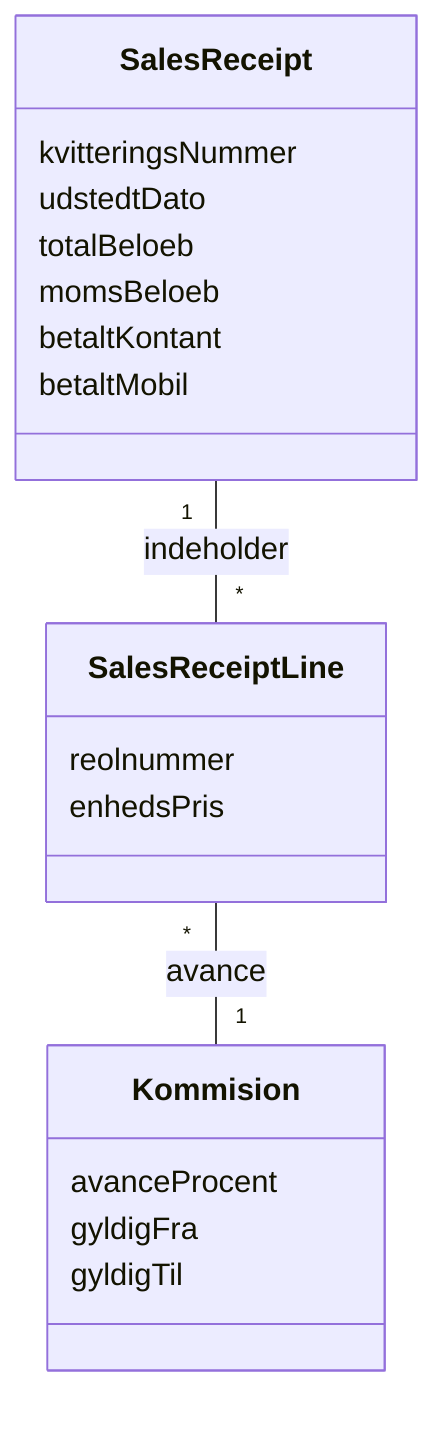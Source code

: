 ﻿classDiagram

    class SalesReceipt {
      kvitteringsNummer
      udstedtDato
      totalBeloeb
      momsBeloeb
      betaltKontant
      betaltMobil
    }

    class SalesReceiptLine {
      reolnummer
      enhedsPris
    }

    class Kommision {
        avanceProcent
        gyldigFra
        gyldigTil
    }

    SalesReceipt "1" -- "*" SalesReceiptLine : indeholder
    SalesReceiptLine "*" -- "1" Kommision : avance